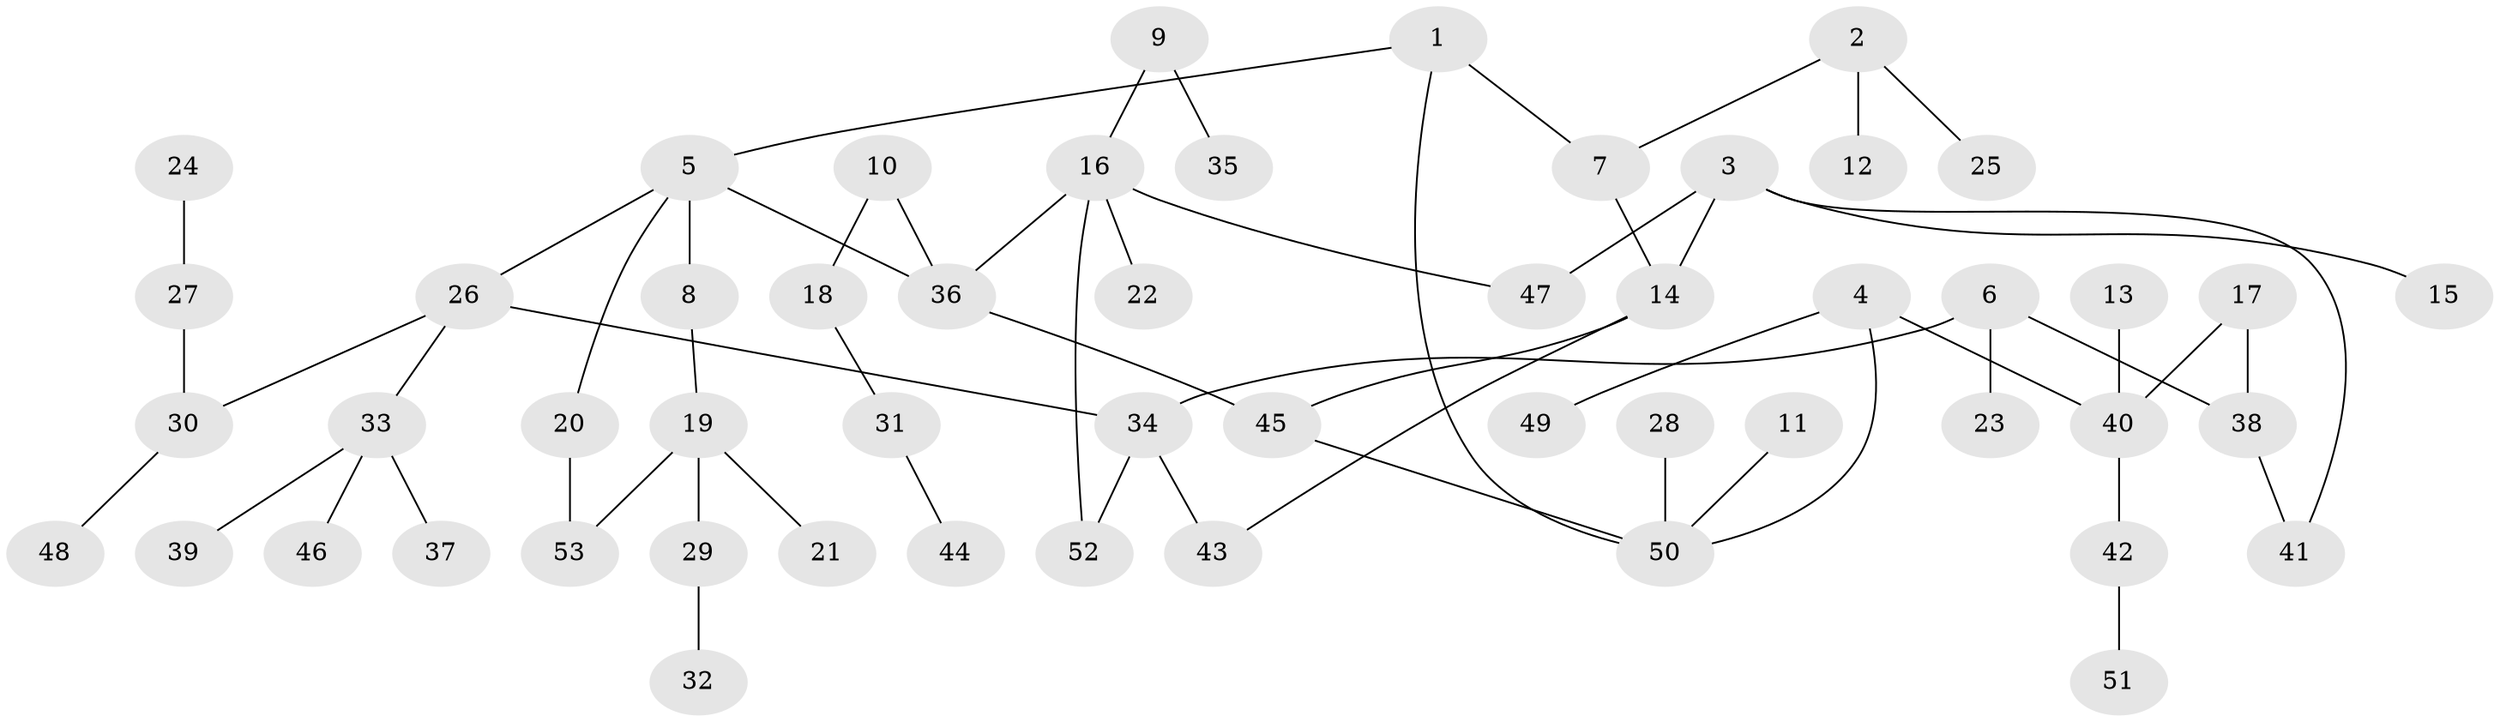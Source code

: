 // original degree distribution, {3: 0.14285714285714285, 4: 0.09523809523809523, 6: 0.01904761904761905, 5: 0.047619047619047616, 2: 0.29523809523809524, 1: 0.4}
// Generated by graph-tools (version 1.1) at 2025/00/03/09/25 03:00:58]
// undirected, 53 vertices, 60 edges
graph export_dot {
graph [start="1"]
  node [color=gray90,style=filled];
  1;
  2;
  3;
  4;
  5;
  6;
  7;
  8;
  9;
  10;
  11;
  12;
  13;
  14;
  15;
  16;
  17;
  18;
  19;
  20;
  21;
  22;
  23;
  24;
  25;
  26;
  27;
  28;
  29;
  30;
  31;
  32;
  33;
  34;
  35;
  36;
  37;
  38;
  39;
  40;
  41;
  42;
  43;
  44;
  45;
  46;
  47;
  48;
  49;
  50;
  51;
  52;
  53;
  1 -- 5 [weight=1.0];
  1 -- 7 [weight=1.0];
  1 -- 50 [weight=1.0];
  2 -- 7 [weight=1.0];
  2 -- 12 [weight=1.0];
  2 -- 25 [weight=1.0];
  3 -- 14 [weight=1.0];
  3 -- 15 [weight=1.0];
  3 -- 41 [weight=1.0];
  3 -- 47 [weight=1.0];
  4 -- 40 [weight=1.0];
  4 -- 49 [weight=1.0];
  4 -- 50 [weight=1.0];
  5 -- 8 [weight=1.0];
  5 -- 20 [weight=1.0];
  5 -- 26 [weight=1.0];
  5 -- 36 [weight=1.0];
  6 -- 23 [weight=1.0];
  6 -- 34 [weight=1.0];
  6 -- 38 [weight=1.0];
  7 -- 14 [weight=1.0];
  8 -- 19 [weight=1.0];
  9 -- 16 [weight=1.0];
  9 -- 35 [weight=1.0];
  10 -- 18 [weight=1.0];
  10 -- 36 [weight=1.0];
  11 -- 50 [weight=1.0];
  13 -- 40 [weight=1.0];
  14 -- 43 [weight=1.0];
  14 -- 45 [weight=1.0];
  16 -- 22 [weight=1.0];
  16 -- 36 [weight=1.0];
  16 -- 47 [weight=1.0];
  16 -- 52 [weight=1.0];
  17 -- 38 [weight=1.0];
  17 -- 40 [weight=1.0];
  18 -- 31 [weight=1.0];
  19 -- 21 [weight=1.0];
  19 -- 29 [weight=1.0];
  19 -- 53 [weight=1.0];
  20 -- 53 [weight=1.0];
  24 -- 27 [weight=1.0];
  26 -- 30 [weight=1.0];
  26 -- 33 [weight=1.0];
  26 -- 34 [weight=1.0];
  27 -- 30 [weight=1.0];
  28 -- 50 [weight=1.0];
  29 -- 32 [weight=1.0];
  30 -- 48 [weight=1.0];
  31 -- 44 [weight=1.0];
  33 -- 37 [weight=1.0];
  33 -- 39 [weight=1.0];
  33 -- 46 [weight=1.0];
  34 -- 43 [weight=2.0];
  34 -- 52 [weight=1.0];
  36 -- 45 [weight=1.0];
  38 -- 41 [weight=1.0];
  40 -- 42 [weight=1.0];
  42 -- 51 [weight=1.0];
  45 -- 50 [weight=1.0];
}

